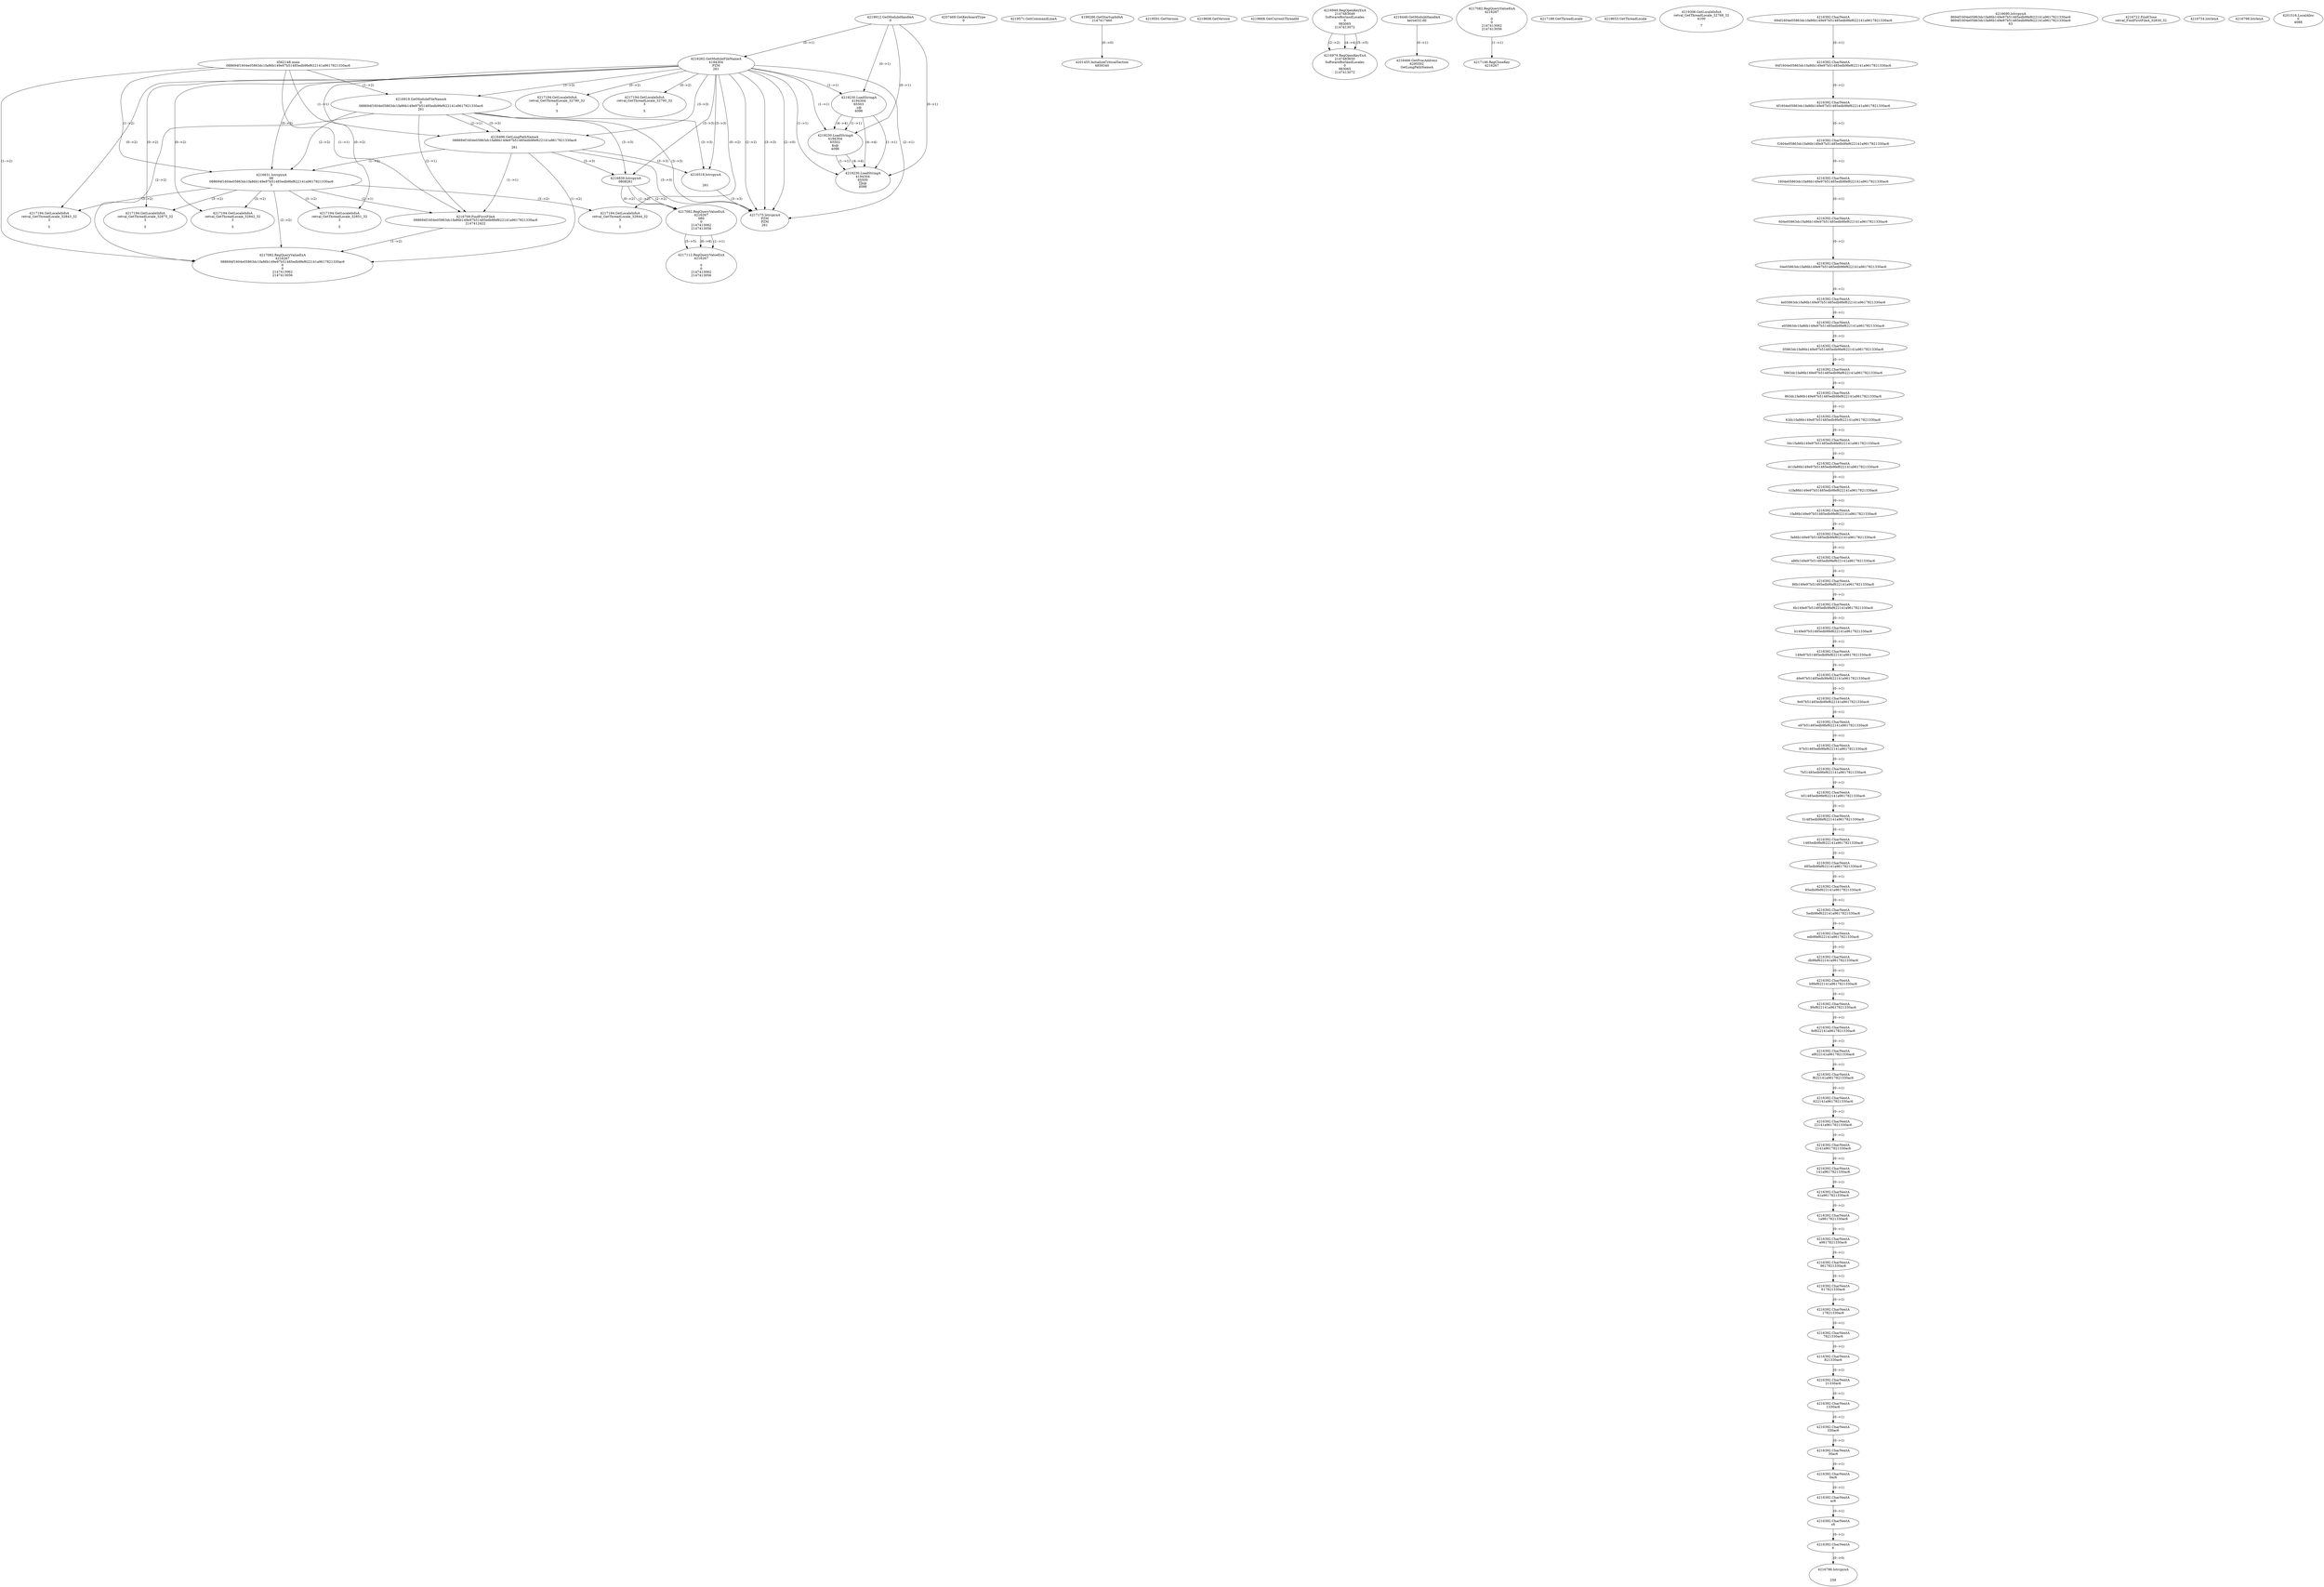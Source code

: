 // Global SCDG with merge call
digraph {
	0 [label="4562148.main
088694f1604e05863dc1fa86b149e97b51485edb9fef622141a9617821330ac6"]
	1 [label="4219912.GetModuleHandleA
0"]
	2 [label="4207469.GetKeyboardType
0"]
	3 [label="4219571.GetCommandLineA
"]
	4 [label="4199286.GetStartupInfoA
2147417460"]
	5 [label="4219591.GetVersion
"]
	6 [label="4219608.GetVersion
"]
	7 [label="4219668.GetCurrentThreadId
"]
	8 [label="4216262.GetModuleFileNameA
4194304
PZM
261"]
	1 -> 8 [label="(0-->1)"]
	9 [label="4216919.GetModuleFileNameA
0
088694f1604e05863dc1fa86b149e97b51485edb9fef622141a9617821330ac6
261"]
	0 -> 9 [label="(1-->2)"]
	8 -> 9 [label="(3-->3)"]
	10 [label="4216949.RegOpenKeyExA
2147483649
Software\Borland\Locales
0
983065
2147413072"]
	11 [label="4216979.RegOpenKeyExA
2147483650
Software\Borland\Locales
0
983065
2147413072"]
	10 -> 11 [label="(2-->2)"]
	10 -> 11 [label="(4-->4)"]
	10 -> 11 [label="(5-->5)"]
	12 [label="4216449.GetModuleHandleA
kernel32.dll"]
	13 [label="4216466.GetProcAddress
6295592
GetLongPathNameA"]
	12 -> 13 [label="(0-->1)"]
	14 [label="4216496.GetLongPathNameA
088694f1604e05863dc1fa86b149e97b51485edb9fef622141a9617821330ac6

261"]
	0 -> 14 [label="(1-->1)"]
	9 -> 14 [label="(2-->1)"]
	8 -> 14 [label="(3-->3)"]
	9 -> 14 [label="(3-->3)"]
	15 [label="4216518.lstrcpynA


261"]
	8 -> 15 [label="(3-->3)"]
	9 -> 15 [label="(3-->3)"]
	14 -> 15 [label="(3-->3)"]
	16 [label="4217082.RegQueryValueExA
4216267

0
0
2147413062
2147413056"]
	17 [label="4217146.RegCloseKey
4216267"]
	16 -> 17 [label="(1-->1)"]
	18 [label="4217175.lstrcpynA
PZM
PZM
261"]
	8 -> 18 [label="(2-->1)"]
	8 -> 18 [label="(2-->2)"]
	8 -> 18 [label="(3-->3)"]
	9 -> 18 [label="(3-->3)"]
	14 -> 18 [label="(3-->3)"]
	15 -> 18 [label="(3-->3)"]
	8 -> 18 [label="(2-->0)"]
	19 [label="4217188.GetThreadLocale
"]
	20 [label="4217194.GetLocaleInfoA
retval_GetThreadLocale_32795_32
3

5"]
	8 -> 20 [label="(0-->2)"]
	21 [label="4219230.LoadStringA
4194304
65503
,s@
4096"]
	1 -> 21 [label="(0-->1)"]
	8 -> 21 [label="(1-->1)"]
	22 [label="4219230.LoadStringA
4194304
65502
$s@
4096"]
	1 -> 22 [label="(0-->1)"]
	8 -> 22 [label="(1-->1)"]
	21 -> 22 [label="(1-->1)"]
	21 -> 22 [label="(4-->4)"]
	23 [label="4219653.GetThreadLocale
"]
	24 [label="4219306.GetLocaleInfoA
retval_GetThreadLocale_32768_32
4100

7"]
	25 [label="4216631.lstrcpynA
08
088694f1604e05863dc1fa86b149e97b51485edb9fef622141a9617821330ac6
3"]
	0 -> 25 [label="(1-->2)"]
	9 -> 25 [label="(2-->2)"]
	14 -> 25 [label="(1-->2)"]
	8 -> 25 [label="(0-->3)"]
	26 [label="4216392.CharNextA
694f1604e05863dc1fa86b149e97b51485edb9fef622141a9617821330ac6"]
	27 [label="4216392.CharNextA
94f1604e05863dc1fa86b149e97b51485edb9fef622141a9617821330ac6"]
	26 -> 27 [label="(0-->1)"]
	28 [label="4216392.CharNextA
4f1604e05863dc1fa86b149e97b51485edb9fef622141a9617821330ac6"]
	27 -> 28 [label="(0-->1)"]
	29 [label="4216392.CharNextA
f1604e05863dc1fa86b149e97b51485edb9fef622141a9617821330ac6"]
	28 -> 29 [label="(0-->1)"]
	30 [label="4216392.CharNextA
1604e05863dc1fa86b149e97b51485edb9fef622141a9617821330ac6"]
	29 -> 30 [label="(0-->1)"]
	31 [label="4216392.CharNextA
604e05863dc1fa86b149e97b51485edb9fef622141a9617821330ac6"]
	30 -> 31 [label="(0-->1)"]
	32 [label="4216392.CharNextA
04e05863dc1fa86b149e97b51485edb9fef622141a9617821330ac6"]
	31 -> 32 [label="(0-->1)"]
	33 [label="4216392.CharNextA
4e05863dc1fa86b149e97b51485edb9fef622141a9617821330ac6"]
	32 -> 33 [label="(0-->1)"]
	34 [label="4216392.CharNextA
e05863dc1fa86b149e97b51485edb9fef622141a9617821330ac6"]
	33 -> 34 [label="(0-->1)"]
	35 [label="4216392.CharNextA
05863dc1fa86b149e97b51485edb9fef622141a9617821330ac6"]
	34 -> 35 [label="(0-->1)"]
	36 [label="4216392.CharNextA
5863dc1fa86b149e97b51485edb9fef622141a9617821330ac6"]
	35 -> 36 [label="(0-->1)"]
	37 [label="4216392.CharNextA
863dc1fa86b149e97b51485edb9fef622141a9617821330ac6"]
	36 -> 37 [label="(0-->1)"]
	38 [label="4216392.CharNextA
63dc1fa86b149e97b51485edb9fef622141a9617821330ac6"]
	37 -> 38 [label="(0-->1)"]
	39 [label="4216392.CharNextA
3dc1fa86b149e97b51485edb9fef622141a9617821330ac6"]
	38 -> 39 [label="(0-->1)"]
	40 [label="4216392.CharNextA
dc1fa86b149e97b51485edb9fef622141a9617821330ac6"]
	39 -> 40 [label="(0-->1)"]
	41 [label="4216392.CharNextA
c1fa86b149e97b51485edb9fef622141a9617821330ac6"]
	40 -> 41 [label="(0-->1)"]
	42 [label="4216392.CharNextA
1fa86b149e97b51485edb9fef622141a9617821330ac6"]
	41 -> 42 [label="(0-->1)"]
	43 [label="4216392.CharNextA
fa86b149e97b51485edb9fef622141a9617821330ac6"]
	42 -> 43 [label="(0-->1)"]
	44 [label="4216392.CharNextA
a86b149e97b51485edb9fef622141a9617821330ac6"]
	43 -> 44 [label="(0-->1)"]
	45 [label="4216392.CharNextA
86b149e97b51485edb9fef622141a9617821330ac6"]
	44 -> 45 [label="(0-->1)"]
	46 [label="4216392.CharNextA
6b149e97b51485edb9fef622141a9617821330ac6"]
	45 -> 46 [label="(0-->1)"]
	47 [label="4216392.CharNextA
b149e97b51485edb9fef622141a9617821330ac6"]
	46 -> 47 [label="(0-->1)"]
	48 [label="4216392.CharNextA
149e97b51485edb9fef622141a9617821330ac6"]
	47 -> 48 [label="(0-->1)"]
	49 [label="4216392.CharNextA
49e97b51485edb9fef622141a9617821330ac6"]
	48 -> 49 [label="(0-->1)"]
	50 [label="4216392.CharNextA
9e97b51485edb9fef622141a9617821330ac6"]
	49 -> 50 [label="(0-->1)"]
	51 [label="4216392.CharNextA
e97b51485edb9fef622141a9617821330ac6"]
	50 -> 51 [label="(0-->1)"]
	52 [label="4216392.CharNextA
97b51485edb9fef622141a9617821330ac6"]
	51 -> 52 [label="(0-->1)"]
	53 [label="4216392.CharNextA
7b51485edb9fef622141a9617821330ac6"]
	52 -> 53 [label="(0-->1)"]
	54 [label="4216392.CharNextA
b51485edb9fef622141a9617821330ac6"]
	53 -> 54 [label="(0-->1)"]
	55 [label="4216392.CharNextA
51485edb9fef622141a9617821330ac6"]
	54 -> 55 [label="(0-->1)"]
	56 [label="4216392.CharNextA
1485edb9fef622141a9617821330ac6"]
	55 -> 56 [label="(0-->1)"]
	57 [label="4216392.CharNextA
485edb9fef622141a9617821330ac6"]
	56 -> 57 [label="(0-->1)"]
	58 [label="4216392.CharNextA
85edb9fef622141a9617821330ac6"]
	57 -> 58 [label="(0-->1)"]
	59 [label="4216392.CharNextA
5edb9fef622141a9617821330ac6"]
	58 -> 59 [label="(0-->1)"]
	60 [label="4216392.CharNextA
edb9fef622141a9617821330ac6"]
	59 -> 60 [label="(0-->1)"]
	61 [label="4216392.CharNextA
db9fef622141a9617821330ac6"]
	60 -> 61 [label="(0-->1)"]
	62 [label="4216392.CharNextA
b9fef622141a9617821330ac6"]
	61 -> 62 [label="(0-->1)"]
	63 [label="4216392.CharNextA
9fef622141a9617821330ac6"]
	62 -> 63 [label="(0-->1)"]
	64 [label="4216392.CharNextA
fef622141a9617821330ac6"]
	63 -> 64 [label="(0-->1)"]
	65 [label="4216392.CharNextA
ef622141a9617821330ac6"]
	64 -> 65 [label="(0-->1)"]
	66 [label="4216392.CharNextA
f622141a9617821330ac6"]
	65 -> 66 [label="(0-->1)"]
	67 [label="4216392.CharNextA
622141a9617821330ac6"]
	66 -> 67 [label="(0-->1)"]
	68 [label="4216392.CharNextA
22141a9617821330ac6"]
	67 -> 68 [label="(0-->1)"]
	69 [label="4216392.CharNextA
2141a9617821330ac6"]
	68 -> 69 [label="(0-->1)"]
	70 [label="4216392.CharNextA
141a9617821330ac6"]
	69 -> 70 [label="(0-->1)"]
	71 [label="4216392.CharNextA
41a9617821330ac6"]
	70 -> 71 [label="(0-->1)"]
	72 [label="4216392.CharNextA
1a9617821330ac6"]
	71 -> 72 [label="(0-->1)"]
	73 [label="4216392.CharNextA
a9617821330ac6"]
	72 -> 73 [label="(0-->1)"]
	74 [label="4216392.CharNextA
9617821330ac6"]
	73 -> 74 [label="(0-->1)"]
	75 [label="4216392.CharNextA
617821330ac6"]
	74 -> 75 [label="(0-->1)"]
	76 [label="4216392.CharNextA
17821330ac6"]
	75 -> 76 [label="(0-->1)"]
	77 [label="4216392.CharNextA
7821330ac6"]
	76 -> 77 [label="(0-->1)"]
	78 [label="4216392.CharNextA
821330ac6"]
	77 -> 78 [label="(0-->1)"]
	79 [label="4216392.CharNextA
21330ac6"]
	78 -> 79 [label="(0-->1)"]
	80 [label="4216392.CharNextA
1330ac6"]
	79 -> 80 [label="(0-->1)"]
	81 [label="4216392.CharNextA
330ac6"]
	80 -> 81 [label="(0-->1)"]
	82 [label="4216392.CharNextA
30ac6"]
	81 -> 82 [label="(0-->1)"]
	83 [label="4216392.CharNextA
0ac6"]
	82 -> 83 [label="(0-->1)"]
	84 [label="4216392.CharNextA
ac6"]
	83 -> 84 [label="(0-->1)"]
	85 [label="4216392.CharNextA
c6"]
	84 -> 85 [label="(0-->1)"]
	86 [label="4216392.CharNextA
6"]
	85 -> 86 [label="(0-->1)"]
	87 [label="4216690.lstrcpynA
8694f1604e05863dc1fa86b149e97b51485edb9fef622141a9617821330ac6
8694f1604e05863dc1fa86b149e97b51485edb9fef622141a9617821330ac6
63"]
	88 [label="4216709.FindFirstFileA
088694f1604e05863dc1fa86b149e97b51485edb9fef622141a9617821330ac6
2147412422"]
	0 -> 88 [label="(1-->1)"]
	9 -> 88 [label="(2-->1)"]
	14 -> 88 [label="(1-->1)"]
	25 -> 88 [label="(2-->1)"]
	89 [label="4217082.RegQueryValueExA
4216267
088694f1604e05863dc1fa86b149e97b51485edb9fef622141a9617821330ac6
0
0
2147413062
2147413056"]
	0 -> 89 [label="(1-->2)"]
	9 -> 89 [label="(2-->2)"]
	14 -> 89 [label="(1-->2)"]
	25 -> 89 [label="(2-->2)"]
	88 -> 89 [label="(1-->2)"]
	90 [label="4217194.GetLocaleInfoA
retval_GetThreadLocale_32875_32
3

5"]
	8 -> 90 [label="(0-->2)"]
	25 -> 90 [label="(3-->2)"]
	91 [label="4216722.FindClose
retval_FindFirstFileA_32830_32"]
	92 [label="4216734.lstrlenA
"]
	93 [label="4216786.lstrcpynA


258"]
	86 -> 93 [label="(0-->0)"]
	94 [label="4216798.lstrlenA
"]
	95 [label="4216839.lstrcpynA
08\
08\
261"]
	8 -> 95 [label="(3-->3)"]
	9 -> 95 [label="(3-->3)"]
	14 -> 95 [label="(3-->3)"]
	96 [label="4217082.RegQueryValueExA
4216267
08\
0
0
2147413062
2147413056"]
	95 -> 96 [label="(1-->2)"]
	95 -> 96 [label="(2-->2)"]
	95 -> 96 [label="(0-->2)"]
	97 [label="4217112.RegQueryValueExA
4216267

0
0
2147413062
2147413056"]
	96 -> 97 [label="(1-->1)"]
	96 -> 97 [label="(5-->5)"]
	96 -> 97 [label="(6-->6)"]
	98 [label="4217194.GetLocaleInfoA
retval_GetThreadLocale_32842_32
3

5"]
	8 -> 98 [label="(0-->2)"]
	25 -> 98 [label="(3-->2)"]
	99 [label="4201455.InitializeCriticalSection
4859340"]
	4 -> 99 [label="(0-->0)"]
	100 [label="4201516.LocalAlloc
0
4088"]
	101 [label="4217194.GetLocaleInfoA
retval_GetThreadLocale_32851_32
3

5"]
	8 -> 101 [label="(0-->2)"]
	25 -> 101 [label="(3-->2)"]
	102 [label="4217194.GetLocaleInfoA
retval_GetThreadLocale_32790_32
3

5"]
	8 -> 102 [label="(0-->2)"]
	103 [label="4219230.LoadStringA
4194304
65500
s@
4096"]
	1 -> 103 [label="(0-->1)"]
	8 -> 103 [label="(1-->1)"]
	21 -> 103 [label="(1-->1)"]
	22 -> 103 [label="(1-->1)"]
	21 -> 103 [label="(4-->4)"]
	22 -> 103 [label="(4-->4)"]
	104 [label="4217194.GetLocaleInfoA
retval_GetThreadLocale_32843_32
3

5"]
	8 -> 104 [label="(0-->2)"]
	25 -> 104 [label="(3-->2)"]
	105 [label="4217194.GetLocaleInfoA
retval_GetThreadLocale_32844_32
3

5"]
	8 -> 105 [label="(0-->2)"]
	25 -> 105 [label="(3-->2)"]
}
